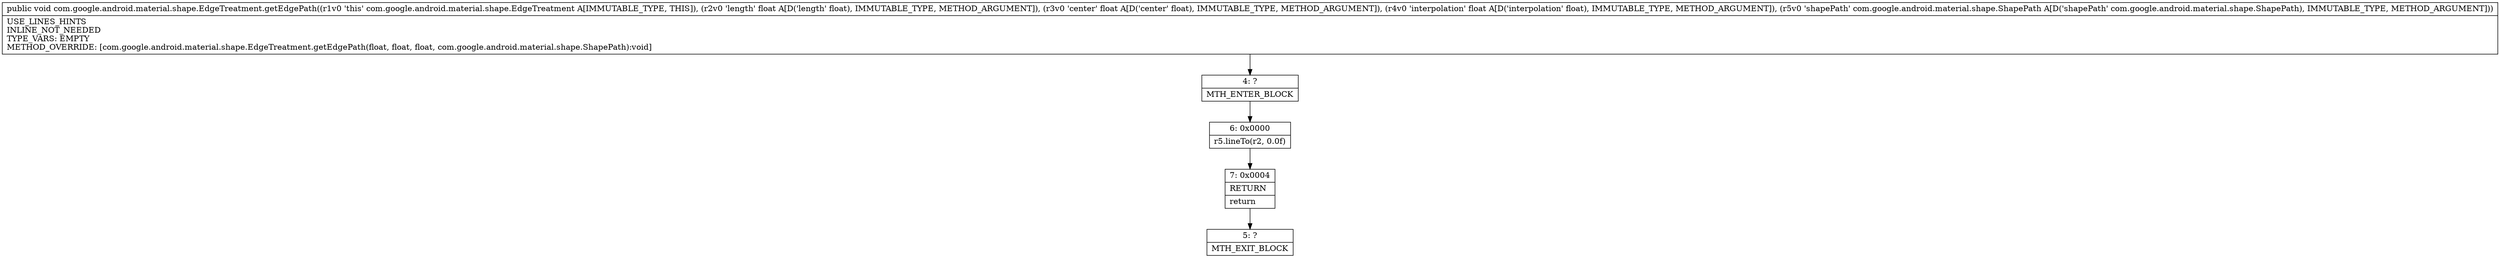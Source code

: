 digraph "CFG forcom.google.android.material.shape.EdgeTreatment.getEdgePath(FFFLcom\/google\/android\/material\/shape\/ShapePath;)V" {
Node_4 [shape=record,label="{4\:\ ?|MTH_ENTER_BLOCK\l}"];
Node_6 [shape=record,label="{6\:\ 0x0000|r5.lineTo(r2, 0.0f)\l}"];
Node_7 [shape=record,label="{7\:\ 0x0004|RETURN\l|return\l}"];
Node_5 [shape=record,label="{5\:\ ?|MTH_EXIT_BLOCK\l}"];
MethodNode[shape=record,label="{public void com.google.android.material.shape.EdgeTreatment.getEdgePath((r1v0 'this' com.google.android.material.shape.EdgeTreatment A[IMMUTABLE_TYPE, THIS]), (r2v0 'length' float A[D('length' float), IMMUTABLE_TYPE, METHOD_ARGUMENT]), (r3v0 'center' float A[D('center' float), IMMUTABLE_TYPE, METHOD_ARGUMENT]), (r4v0 'interpolation' float A[D('interpolation' float), IMMUTABLE_TYPE, METHOD_ARGUMENT]), (r5v0 'shapePath' com.google.android.material.shape.ShapePath A[D('shapePath' com.google.android.material.shape.ShapePath), IMMUTABLE_TYPE, METHOD_ARGUMENT]))  | USE_LINES_HINTS\lINLINE_NOT_NEEDED\lTYPE_VARS: EMPTY\lMETHOD_OVERRIDE: [com.google.android.material.shape.EdgeTreatment.getEdgePath(float, float, float, com.google.android.material.shape.ShapePath):void]\l}"];
MethodNode -> Node_4;Node_4 -> Node_6;
Node_6 -> Node_7;
Node_7 -> Node_5;
}

